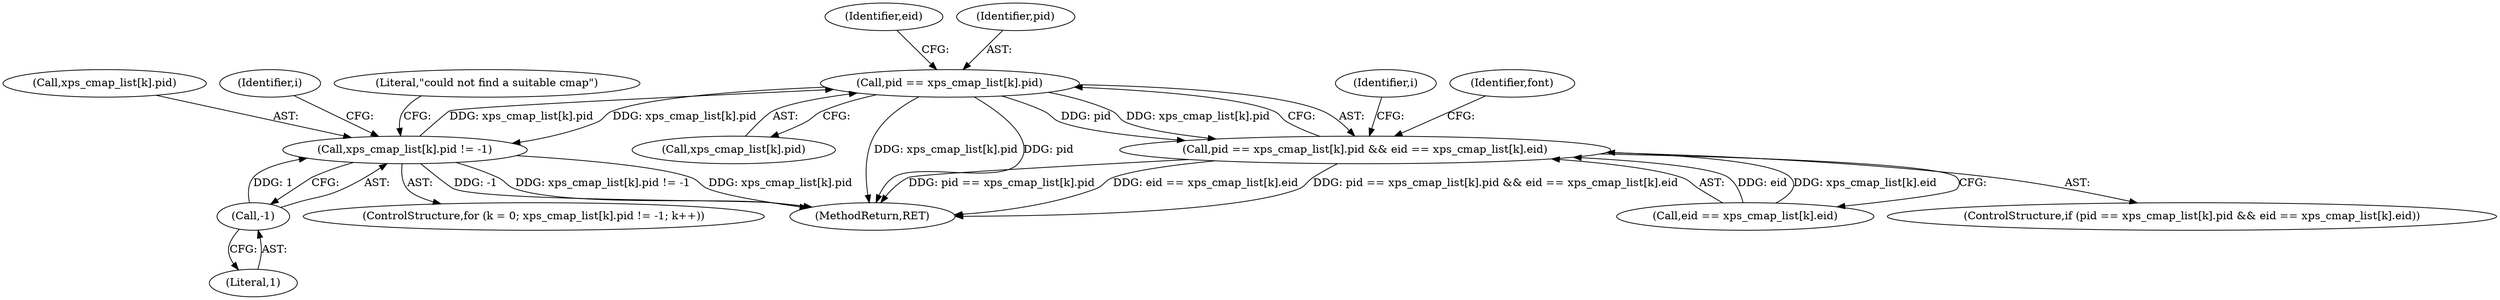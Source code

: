 digraph "0_ghostscript_3ee55637480d5e319a5de0481b01c3346855cbc9_0@array" {
"1000164" [label="(Call,pid == xps_cmap_list[k].pid)"];
"1000134" [label="(Call,xps_cmap_list[k].pid != -1)"];
"1000164" [label="(Call,pid == xps_cmap_list[k].pid)"];
"1000140" [label="(Call,-1)"];
"1000163" [label="(Call,pid == xps_cmap_list[k].pid && eid == xps_cmap_list[k].eid)"];
"1000163" [label="(Call,pid == xps_cmap_list[k].pid && eid == xps_cmap_list[k].eid)"];
"1000130" [label="(ControlStructure,for (k = 0; xps_cmap_list[k].pid != -1; k++))"];
"1000134" [label="(Call,xps_cmap_list[k].pid != -1)"];
"1000153" [label="(Identifier,i)"];
"1000166" [label="(Call,xps_cmap_list[k].pid)"];
"1000164" [label="(Call,pid == xps_cmap_list[k].pid)"];
"1000135" [label="(Call,xps_cmap_list[k].pid)"];
"1000172" [label="(Identifier,eid)"];
"1000147" [label="(Identifier,i)"];
"1000140" [label="(Call,-1)"];
"1000181" [label="(Identifier,font)"];
"1000162" [label="(ControlStructure,if (pid == xps_cmap_list[k].pid && eid == xps_cmap_list[k].eid))"];
"1000185" [label="(Literal,\"could not find a suitable cmap\")"];
"1000141" [label="(Literal,1)"];
"1000171" [label="(Call,eid == xps_cmap_list[k].eid)"];
"1000186" [label="(MethodReturn,RET)"];
"1000165" [label="(Identifier,pid)"];
"1000164" -> "1000163"  [label="AST: "];
"1000164" -> "1000166"  [label="CFG: "];
"1000165" -> "1000164"  [label="AST: "];
"1000166" -> "1000164"  [label="AST: "];
"1000172" -> "1000164"  [label="CFG: "];
"1000163" -> "1000164"  [label="CFG: "];
"1000164" -> "1000186"  [label="DDG: xps_cmap_list[k].pid"];
"1000164" -> "1000186"  [label="DDG: pid"];
"1000164" -> "1000134"  [label="DDG: xps_cmap_list[k].pid"];
"1000164" -> "1000163"  [label="DDG: pid"];
"1000164" -> "1000163"  [label="DDG: xps_cmap_list[k].pid"];
"1000134" -> "1000164"  [label="DDG: xps_cmap_list[k].pid"];
"1000134" -> "1000130"  [label="AST: "];
"1000134" -> "1000140"  [label="CFG: "];
"1000135" -> "1000134"  [label="AST: "];
"1000140" -> "1000134"  [label="AST: "];
"1000147" -> "1000134"  [label="CFG: "];
"1000185" -> "1000134"  [label="CFG: "];
"1000134" -> "1000186"  [label="DDG: -1"];
"1000134" -> "1000186"  [label="DDG: xps_cmap_list[k].pid != -1"];
"1000134" -> "1000186"  [label="DDG: xps_cmap_list[k].pid"];
"1000140" -> "1000134"  [label="DDG: 1"];
"1000140" -> "1000141"  [label="CFG: "];
"1000141" -> "1000140"  [label="AST: "];
"1000163" -> "1000162"  [label="AST: "];
"1000163" -> "1000171"  [label="CFG: "];
"1000171" -> "1000163"  [label="AST: "];
"1000181" -> "1000163"  [label="CFG: "];
"1000153" -> "1000163"  [label="CFG: "];
"1000163" -> "1000186"  [label="DDG: pid == xps_cmap_list[k].pid"];
"1000163" -> "1000186"  [label="DDG: eid == xps_cmap_list[k].eid"];
"1000163" -> "1000186"  [label="DDG: pid == xps_cmap_list[k].pid && eid == xps_cmap_list[k].eid"];
"1000171" -> "1000163"  [label="DDG: eid"];
"1000171" -> "1000163"  [label="DDG: xps_cmap_list[k].eid"];
}
